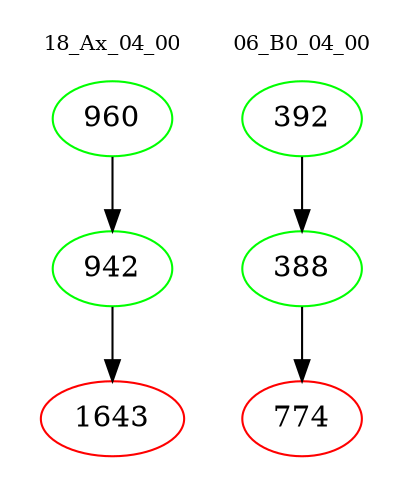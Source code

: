 digraph{
subgraph cluster_0 {
color = white
label = "18_Ax_04_00";
fontsize=10;
T0_960 [label="960", color="green"]
T0_960 -> T0_942 [color="black"]
T0_942 [label="942", color="green"]
T0_942 -> T0_1643 [color="black"]
T0_1643 [label="1643", color="red"]
}
subgraph cluster_1 {
color = white
label = "06_B0_04_00";
fontsize=10;
T1_392 [label="392", color="green"]
T1_392 -> T1_388 [color="black"]
T1_388 [label="388", color="green"]
T1_388 -> T1_774 [color="black"]
T1_774 [label="774", color="red"]
}
}
